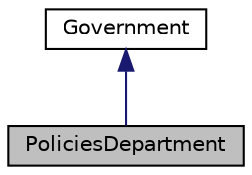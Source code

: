 digraph "PoliciesDepartment"
{
 // LATEX_PDF_SIZE
  edge [fontname="Helvetica",fontsize="10",labelfontname="Helvetica",labelfontsize="10"];
  node [fontname="Helvetica",fontsize="10",shape=record];
  Node1 [label="PoliciesDepartment",height=0.2,width=0.4,color="black", fillcolor="grey75", style="filled", fontcolor="black",tooltip="Represents the policies department responsible for developing and enforcing public policies."];
  Node2 -> Node1 [dir="back",color="midnightblue",fontsize="10",style="solid",fontname="Helvetica"];
  Node2 [label="Government",height=0.2,width=0.4,color="black", fillcolor="white", style="filled",URL="$classGovernment.html",tooltip="The Government class manages the city's administration, including policies, tax rates,..."];
}
